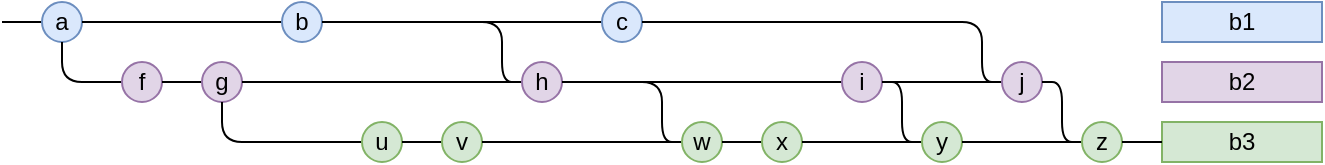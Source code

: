 <mxfile compressed="false" version="17.4.2" type="device">
<diagram id="a" name="Page-1">
  <mxGraphModel dx="532" dy="766" grid="1" gridSize="10" guides="1" tooltips="1" connect="1" arrows="1" fold="1" page="1" pageScale="1" pageWidth="413" pageHeight="583" math="0" shadow="0">
    <root>
      <mxCell id="0" />
      <mxCell id="1" parent="0" />
      <mxCell id="box1" value="b1" style="rounded=0;whiteSpace=wrap;html=1;fillColor=#dae8fc;strokeColor=#6c8ebf;" parent="1" vertex="1">
        <mxGeometry x="580" y="20" width="80" height="20" as="geometry" />
      </mxCell>
    <mxCell id="l18" value="" style="endArrow=none;html=1;rounded=1;entryX=0;entryY=0.5;entryDx=0;entryDy=0;" edge="1" parent="1" target="b4">
      <mxGeometry width="50" height="50" relative="1" as="geometry">
        <mxPoint x="0" y="30" as="sourcePoint" />
        <mxPoint x="20" y="30" as="targetPoint" />
      </mxGeometry>
    </mxCell>
      <mxCell id="b4" value="a" style="ellipse;whiteSpace=wrap;html=1;fillColor=#dae8fc;strokeColor=#6c8ebf;" vertex="1" parent="1">
        <mxGeometry x="20" y="20" width="20" height="20" as="geometry" />
      </mxCell>
    <mxCell id="l19" value="" style="endArrow=none;html=1;rounded=1;exitX=1;exitY=0.5;exitDx=0;exitDy=0;entryX=0;entryY=0.5;entryDx=0;entryDy=0;" edge="1" parent="1" source="b4" target="b7">
      <mxGeometry width="50" height="50" relative="1" as="geometry">
        <mxPoint x="40" y="30" as="sourcePoint" />
        <mxPoint x="140" y="30" as="targetPoint" />
      </mxGeometry>
    </mxCell>
      <mxCell id="b7" value="b" style="ellipse;whiteSpace=wrap;html=1;fillColor=#dae8fc;strokeColor=#6c8ebf;" vertex="1" parent="1">
        <mxGeometry x="140" y="20" width="20" height="20" as="geometry" />
      </mxCell>
    <mxCell id="l20" value="" style="endArrow=none;html=1;rounded=1;exitX=1;exitY=0.5;exitDx=0;exitDy=0;entryX=0;entryY=0.5;entryDx=0;entryDy=0;" edge="1" parent="1" source="b7" target="b11">
      <mxGeometry width="50" height="50" relative="1" as="geometry">
        <mxPoint x="160" y="30" as="sourcePoint" />
        <mxPoint x="300" y="30" as="targetPoint" />
      </mxGeometry>
    </mxCell>
      <mxCell id="b11" value="c" style="ellipse;whiteSpace=wrap;html=1;fillColor=#dae8fc;strokeColor=#6c8ebf;" vertex="1" parent="1">
        <mxGeometry x="300" y="20" width="20" height="20" as="geometry" />
      </mxCell>
      <mxCell id="box2" value="b2" style="rounded=0;whiteSpace=wrap;html=1;fillColor=#e1d5e7;strokeColor=#9673a6;" parent="1" vertex="1">
        <mxGeometry x="580" y="50" width="80" height="20" as="geometry" />
      </mxCell>
    <mxCell id="l21" value="" style="endArrow=none;html=1;rounded=1;exitX=0.5;exitY=1;exitDx=0;exitDy=0;entryX=0;entryY=0.5;entryDx=0;entryDy=0;" edge="1" parent="1" source="b4" target="b5">
      <mxGeometry width="50" height="50" relative="1" as="geometry">
        <mxPoint x="30" y="20" as="sourcePoint" />
        <mxPoint x="60" y="60" as="targetPoint" />
        <Array as="points">
          <mxPoint x="30" y="60" />
        </Array>
      </mxGeometry>
    </mxCell>
      <mxCell id="b5" value="f" style="ellipse;whiteSpace=wrap;html=1;fillColor=#e1d5e7;strokeColor=#9673a6;" vertex="1" parent="1">
        <mxGeometry x="60" y="50" width="20" height="20" as="geometry" />
      </mxCell>
    <mxCell id="l22" value="" style="endArrow=none;html=1;rounded=1;exitX=1;exitY=0.5;exitDx=0;exitDy=0;entryX=0;entryY=0.5;entryDx=0;entryDy=0;" edge="1" parent="1" source="b5" target="b6">
      <mxGeometry width="50" height="50" relative="1" as="geometry">
        <mxPoint x="80" y="60" as="sourcePoint" />
        <mxPoint x="100" y="60" as="targetPoint" />
      </mxGeometry>
    </mxCell>
      <mxCell id="b6" value="g" style="ellipse;whiteSpace=wrap;html=1;fillColor=#e1d5e7;strokeColor=#9673a6;" vertex="1" parent="1">
        <mxGeometry x="100" y="50" width="20" height="20" as="geometry" />
      </mxCell>
    <mxCell id="l23" value="" style="endArrow=none;html=1;rounded=1;exitX=1;exitY=0.5;exitDx=0;exitDy=0;entryX=0;entryY=0.5;entryDx=0;entryDy=0;" edge="1" parent="1" source="b6" target="b10">
      <mxGeometry width="50" height="50" relative="1" as="geometry">
        <mxPoint x="120" y="60" as="sourcePoint" />
        <mxPoint x="260" y="60" as="targetPoint" />
      </mxGeometry>
    </mxCell>
    <mxCell id="l24" value="" style="endArrow=none;html=1;rounded=1;exitX=1;exitY=0.5;exitDx=0;exitDy=0;entryX=0;entryY=0.5;entryDx=0;entryDy=0;" edge="1" parent="1" source="b7" target="b10">
      <mxGeometry width="50" height="50" relative="1" as="geometry">
        <mxPoint x="160" y="30" as="sourcePoint" />
        <mxPoint x="260" y="60" as="targetPoint" />
        <Array as="points">
          <mxPoint x="250" y="30" />
          <mxPoint x="250" y="60" />
        </Array>
      </mxGeometry>
    </mxCell>
      <mxCell id="b10" value="h" style="ellipse;whiteSpace=wrap;html=1;fillColor=#e1d5e7;strokeColor=#9673a6;" vertex="1" parent="1">
        <mxGeometry x="260" y="50" width="20" height="20" as="geometry" />
      </mxCell>
    <mxCell id="l25" value="" style="endArrow=none;html=1;rounded=1;exitX=1;exitY=0.5;exitDx=0;exitDy=0;entryX=0;entryY=0.5;entryDx=0;entryDy=0;" edge="1" parent="1" source="b10" target="b14">
      <mxGeometry width="50" height="50" relative="1" as="geometry">
        <mxPoint x="280" y="60" as="sourcePoint" />
        <mxPoint x="420" y="60" as="targetPoint" />
      </mxGeometry>
    </mxCell>
      <mxCell id="b14" value="i" style="ellipse;whiteSpace=wrap;html=1;fillColor=#e1d5e7;strokeColor=#9673a6;" vertex="1" parent="1">
        <mxGeometry x="420" y="50" width="20" height="20" as="geometry" />
      </mxCell>
    <mxCell id="l26" value="" style="endArrow=none;html=1;rounded=1;exitX=1;exitY=0.5;exitDx=0;exitDy=0;entryX=0;entryY=0.5;entryDx=0;entryDy=0;" edge="1" parent="1" source="b14" target="b16">
      <mxGeometry width="50" height="50" relative="1" as="geometry">
        <mxPoint x="440" y="60" as="sourcePoint" />
        <mxPoint x="500" y="60" as="targetPoint" />
      </mxGeometry>
    </mxCell>
    <mxCell id="l27" value="" style="endArrow=none;html=1;rounded=1;exitX=1;exitY=0.5;exitDx=0;exitDy=0;entryX=0;entryY=0.5;entryDx=0;entryDy=0;" edge="1" parent="1" source="b11" target="b16">
      <mxGeometry width="50" height="50" relative="1" as="geometry">
        <mxPoint x="320" y="30" as="sourcePoint" />
        <mxPoint x="500" y="60" as="targetPoint" />
        <Array as="points">
          <mxPoint x="490" y="30" />
          <mxPoint x="490" y="60" />
        </Array>
      </mxGeometry>
    </mxCell>
      <mxCell id="b16" value="j" style="ellipse;whiteSpace=wrap;html=1;fillColor=#e1d5e7;strokeColor=#9673a6;" vertex="1" parent="1">
        <mxGeometry x="500" y="50" width="20" height="20" as="geometry" />
      </mxCell>
      <mxCell id="box3" value="b3" style="rounded=0;whiteSpace=wrap;html=1;fillColor=#d5e8d4;strokeColor=#82b366;" parent="1" vertex="1">
        <mxGeometry x="580" y="80" width="80" height="20" as="geometry" />
      </mxCell>
    <mxCell id="l28" value="" style="endArrow=none;html=1;rounded=1;exitX=0.5;exitY=1;exitDx=0;exitDy=0;entryX=0;entryY=0.5;entryDx=0;entryDy=0;" edge="1" parent="1" source="b6" target="b8">
      <mxGeometry width="50" height="50" relative="1" as="geometry">
        <mxPoint x="110" y="50" as="sourcePoint" />
        <mxPoint x="180" y="90" as="targetPoint" />
        <Array as="points">
          <mxPoint x="110" y="90" />
        </Array>
      </mxGeometry>
    </mxCell>
      <mxCell id="b8" value="u" style="ellipse;whiteSpace=wrap;html=1;fillColor=#d5e8d4;strokeColor=#82b366;" vertex="1" parent="1">
        <mxGeometry x="180" y="80" width="20" height="20" as="geometry" />
      </mxCell>
    <mxCell id="l29" value="" style="endArrow=none;html=1;rounded=1;exitX=1;exitY=0.5;exitDx=0;exitDy=0;entryX=0;entryY=0.5;entryDx=0;entryDy=0;" edge="1" parent="1" source="b8" target="b9">
      <mxGeometry width="50" height="50" relative="1" as="geometry">
        <mxPoint x="200" y="90" as="sourcePoint" />
        <mxPoint x="220" y="90" as="targetPoint" />
      </mxGeometry>
    </mxCell>
      <mxCell id="b9" value="v" style="ellipse;whiteSpace=wrap;html=1;fillColor=#d5e8d4;strokeColor=#82b366;" vertex="1" parent="1">
        <mxGeometry x="220" y="80" width="20" height="20" as="geometry" />
      </mxCell>
    <mxCell id="l30" value="" style="endArrow=none;html=1;rounded=1;exitX=1;exitY=0.5;exitDx=0;exitDy=0;entryX=0;entryY=0.5;entryDx=0;entryDy=0;" edge="1" parent="1" source="b9" target="b12">
      <mxGeometry width="50" height="50" relative="1" as="geometry">
        <mxPoint x="240" y="90" as="sourcePoint" />
        <mxPoint x="340" y="90" as="targetPoint" />
      </mxGeometry>
    </mxCell>
    <mxCell id="l31" value="" style="endArrow=none;html=1;rounded=1;exitX=1;exitY=0.5;exitDx=0;exitDy=0;entryX=0;entryY=0.5;entryDx=0;entryDy=0;" edge="1" parent="1" source="b10" target="b12">
      <mxGeometry width="50" height="50" relative="1" as="geometry">
        <mxPoint x="280" y="60" as="sourcePoint" />
        <mxPoint x="340" y="90" as="targetPoint" />
        <Array as="points">
          <mxPoint x="330" y="60" />
          <mxPoint x="330" y="90" />
        </Array>
      </mxGeometry>
    </mxCell>
      <mxCell id="b12" value="w" style="ellipse;whiteSpace=wrap;html=1;fillColor=#d5e8d4;strokeColor=#82b366;" vertex="1" parent="1">
        <mxGeometry x="340" y="80" width="20" height="20" as="geometry" />
      </mxCell>
    <mxCell id="l32" value="" style="endArrow=none;html=1;rounded=1;exitX=1;exitY=0.5;exitDx=0;exitDy=0;entryX=0;entryY=0.5;entryDx=0;entryDy=0;" edge="1" parent="1" source="b12" target="b13">
      <mxGeometry width="50" height="50" relative="1" as="geometry">
        <mxPoint x="360" y="90" as="sourcePoint" />
        <mxPoint x="380" y="90" as="targetPoint" />
      </mxGeometry>
    </mxCell>
      <mxCell id="b13" value="x" style="ellipse;whiteSpace=wrap;html=1;fillColor=#d5e8d4;strokeColor=#82b366;" vertex="1" parent="1">
        <mxGeometry x="380" y="80" width="20" height="20" as="geometry" />
      </mxCell>
    <mxCell id="l33" value="" style="endArrow=none;html=1;rounded=1;exitX=1;exitY=0.5;exitDx=0;exitDy=0;entryX=0;entryY=0.5;entryDx=0;entryDy=0;" edge="1" parent="1" source="b13" target="b15">
      <mxGeometry width="50" height="50" relative="1" as="geometry">
        <mxPoint x="400" y="90" as="sourcePoint" />
        <mxPoint x="460" y="90" as="targetPoint" />
      </mxGeometry>
    </mxCell>
    <mxCell id="l34" value="" style="endArrow=none;html=1;rounded=1;exitX=1;exitY=0.5;exitDx=0;exitDy=0;entryX=0;entryY=0.5;entryDx=0;entryDy=0;" edge="1" parent="1" source="b14" target="b15">
      <mxGeometry width="50" height="50" relative="1" as="geometry">
        <mxPoint x="440" y="60" as="sourcePoint" />
        <mxPoint x="460" y="90" as="targetPoint" />
        <Array as="points">
          <mxPoint x="450" y="60" />
          <mxPoint x="450" y="90" />
        </Array>
      </mxGeometry>
    </mxCell>
      <mxCell id="b15" value="y" style="ellipse;whiteSpace=wrap;html=1;fillColor=#d5e8d4;strokeColor=#82b366;" vertex="1" parent="1">
        <mxGeometry x="460" y="80" width="20" height="20" as="geometry" />
      </mxCell>
    <mxCell id="l35" value="" style="endArrow=none;html=1;rounded=1;exitX=1;exitY=0.5;exitDx=0;exitDy=0;entryX=0;entryY=0.5;entryDx=0;entryDy=0;" edge="1" parent="1" source="b15" target="b17">
      <mxGeometry width="50" height="50" relative="1" as="geometry">
        <mxPoint x="480" y="90" as="sourcePoint" />
        <mxPoint x="540" y="90" as="targetPoint" />
      </mxGeometry>
    </mxCell>
    <mxCell id="l36" value="" style="endArrow=none;html=1;rounded=1;exitX=1;exitY=0.5;exitDx=0;exitDy=0;entryX=0;entryY=0.5;entryDx=0;entryDy=0;" edge="1" parent="1" source="b16" target="b17">
      <mxGeometry width="50" height="50" relative="1" as="geometry">
        <mxPoint x="520" y="60" as="sourcePoint" />
        <mxPoint x="540" y="90" as="targetPoint" />
        <Array as="points">
          <mxPoint x="530" y="60" />
          <mxPoint x="530" y="90" />
        </Array>
      </mxGeometry>
    </mxCell>
      <mxCell id="b17" value="z" style="ellipse;whiteSpace=wrap;html=1;fillColor=#d5e8d4;strokeColor=#82b366;" vertex="1" parent="1">
        <mxGeometry x="540" y="80" width="20" height="20" as="geometry" />
      </mxCell>
    <mxCell id="l37" value="" style="endArrow=none;html=1;rounded=1;exitX=1;exitY=0.5;exitDx=0;exitDy=0;entryX=0;entryY=0.5;entryDx=0;entryDy=0;" edge="1" parent="1" source="b17" target="box3">
      <mxGeometry width="50" height="50" relative="1" as="geometry">
        <mxPoint x="560" y="90" as="sourcePoint" />
        <mxPoint x="580" y="90" as="targetPoint" />
      </mxGeometry>
    </mxCell>
      </root>
    </mxGraphModel>
  </diagram>
</mxfile>